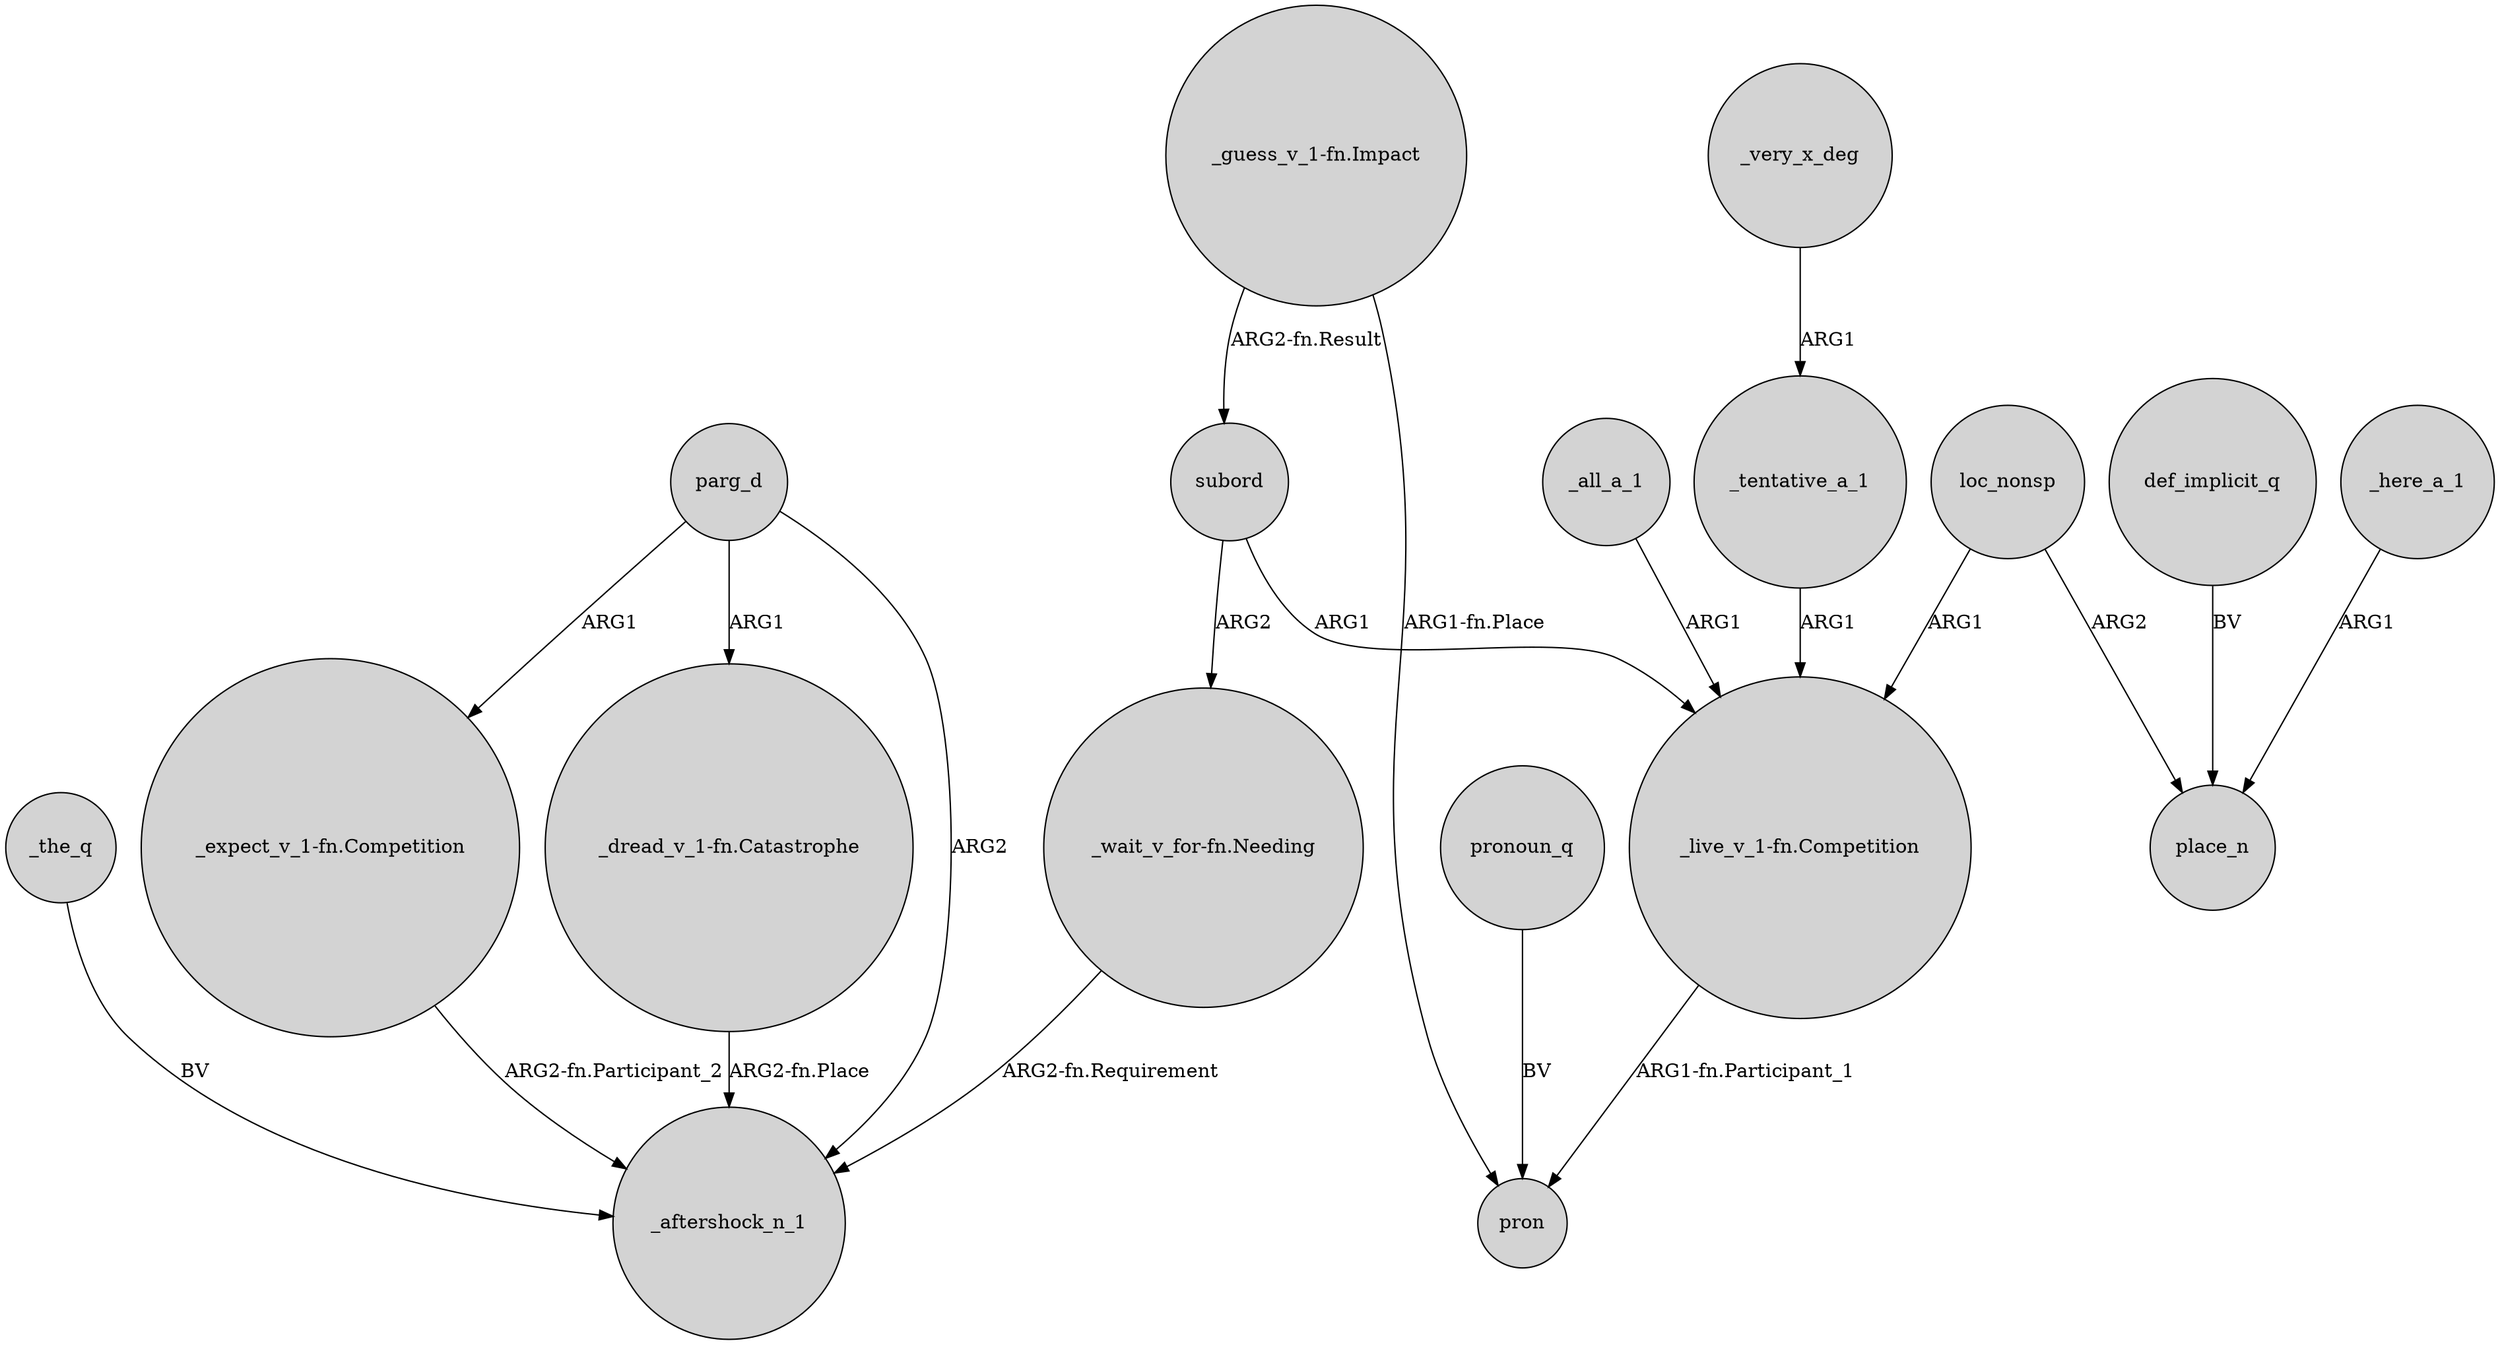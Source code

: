 digraph {
	node [shape=circle style=filled]
	_tentative_a_1 -> "_live_v_1-fn.Competition" [label=ARG1]
	def_implicit_q -> place_n [label=BV]
	subord -> "_wait_v_for-fn.Needing" [label=ARG2]
	"_live_v_1-fn.Competition" -> pron [label="ARG1-fn.Participant_1"]
	_all_a_1 -> "_live_v_1-fn.Competition" [label=ARG1]
	_here_a_1 -> place_n [label=ARG1]
	loc_nonsp -> "_live_v_1-fn.Competition" [label=ARG1]
	"_guess_v_1-fn.Impact" -> pron [label="ARG1-fn.Place"]
	"_guess_v_1-fn.Impact" -> subord [label="ARG2-fn.Result"]
	pronoun_q -> pron [label=BV]
	subord -> "_live_v_1-fn.Competition" [label=ARG1]
	_the_q -> _aftershock_n_1 [label=BV]
	"_expect_v_1-fn.Competition" -> _aftershock_n_1 [label="ARG2-fn.Participant_2"]
	"_wait_v_for-fn.Needing" -> _aftershock_n_1 [label="ARG2-fn.Requirement"]
	parg_d -> "_expect_v_1-fn.Competition" [label=ARG1]
	loc_nonsp -> place_n [label=ARG2]
	"_dread_v_1-fn.Catastrophe" -> _aftershock_n_1 [label="ARG2-fn.Place"]
	_very_x_deg -> _tentative_a_1 [label=ARG1]
	parg_d -> "_dread_v_1-fn.Catastrophe" [label=ARG1]
	parg_d -> _aftershock_n_1 [label=ARG2]
}
